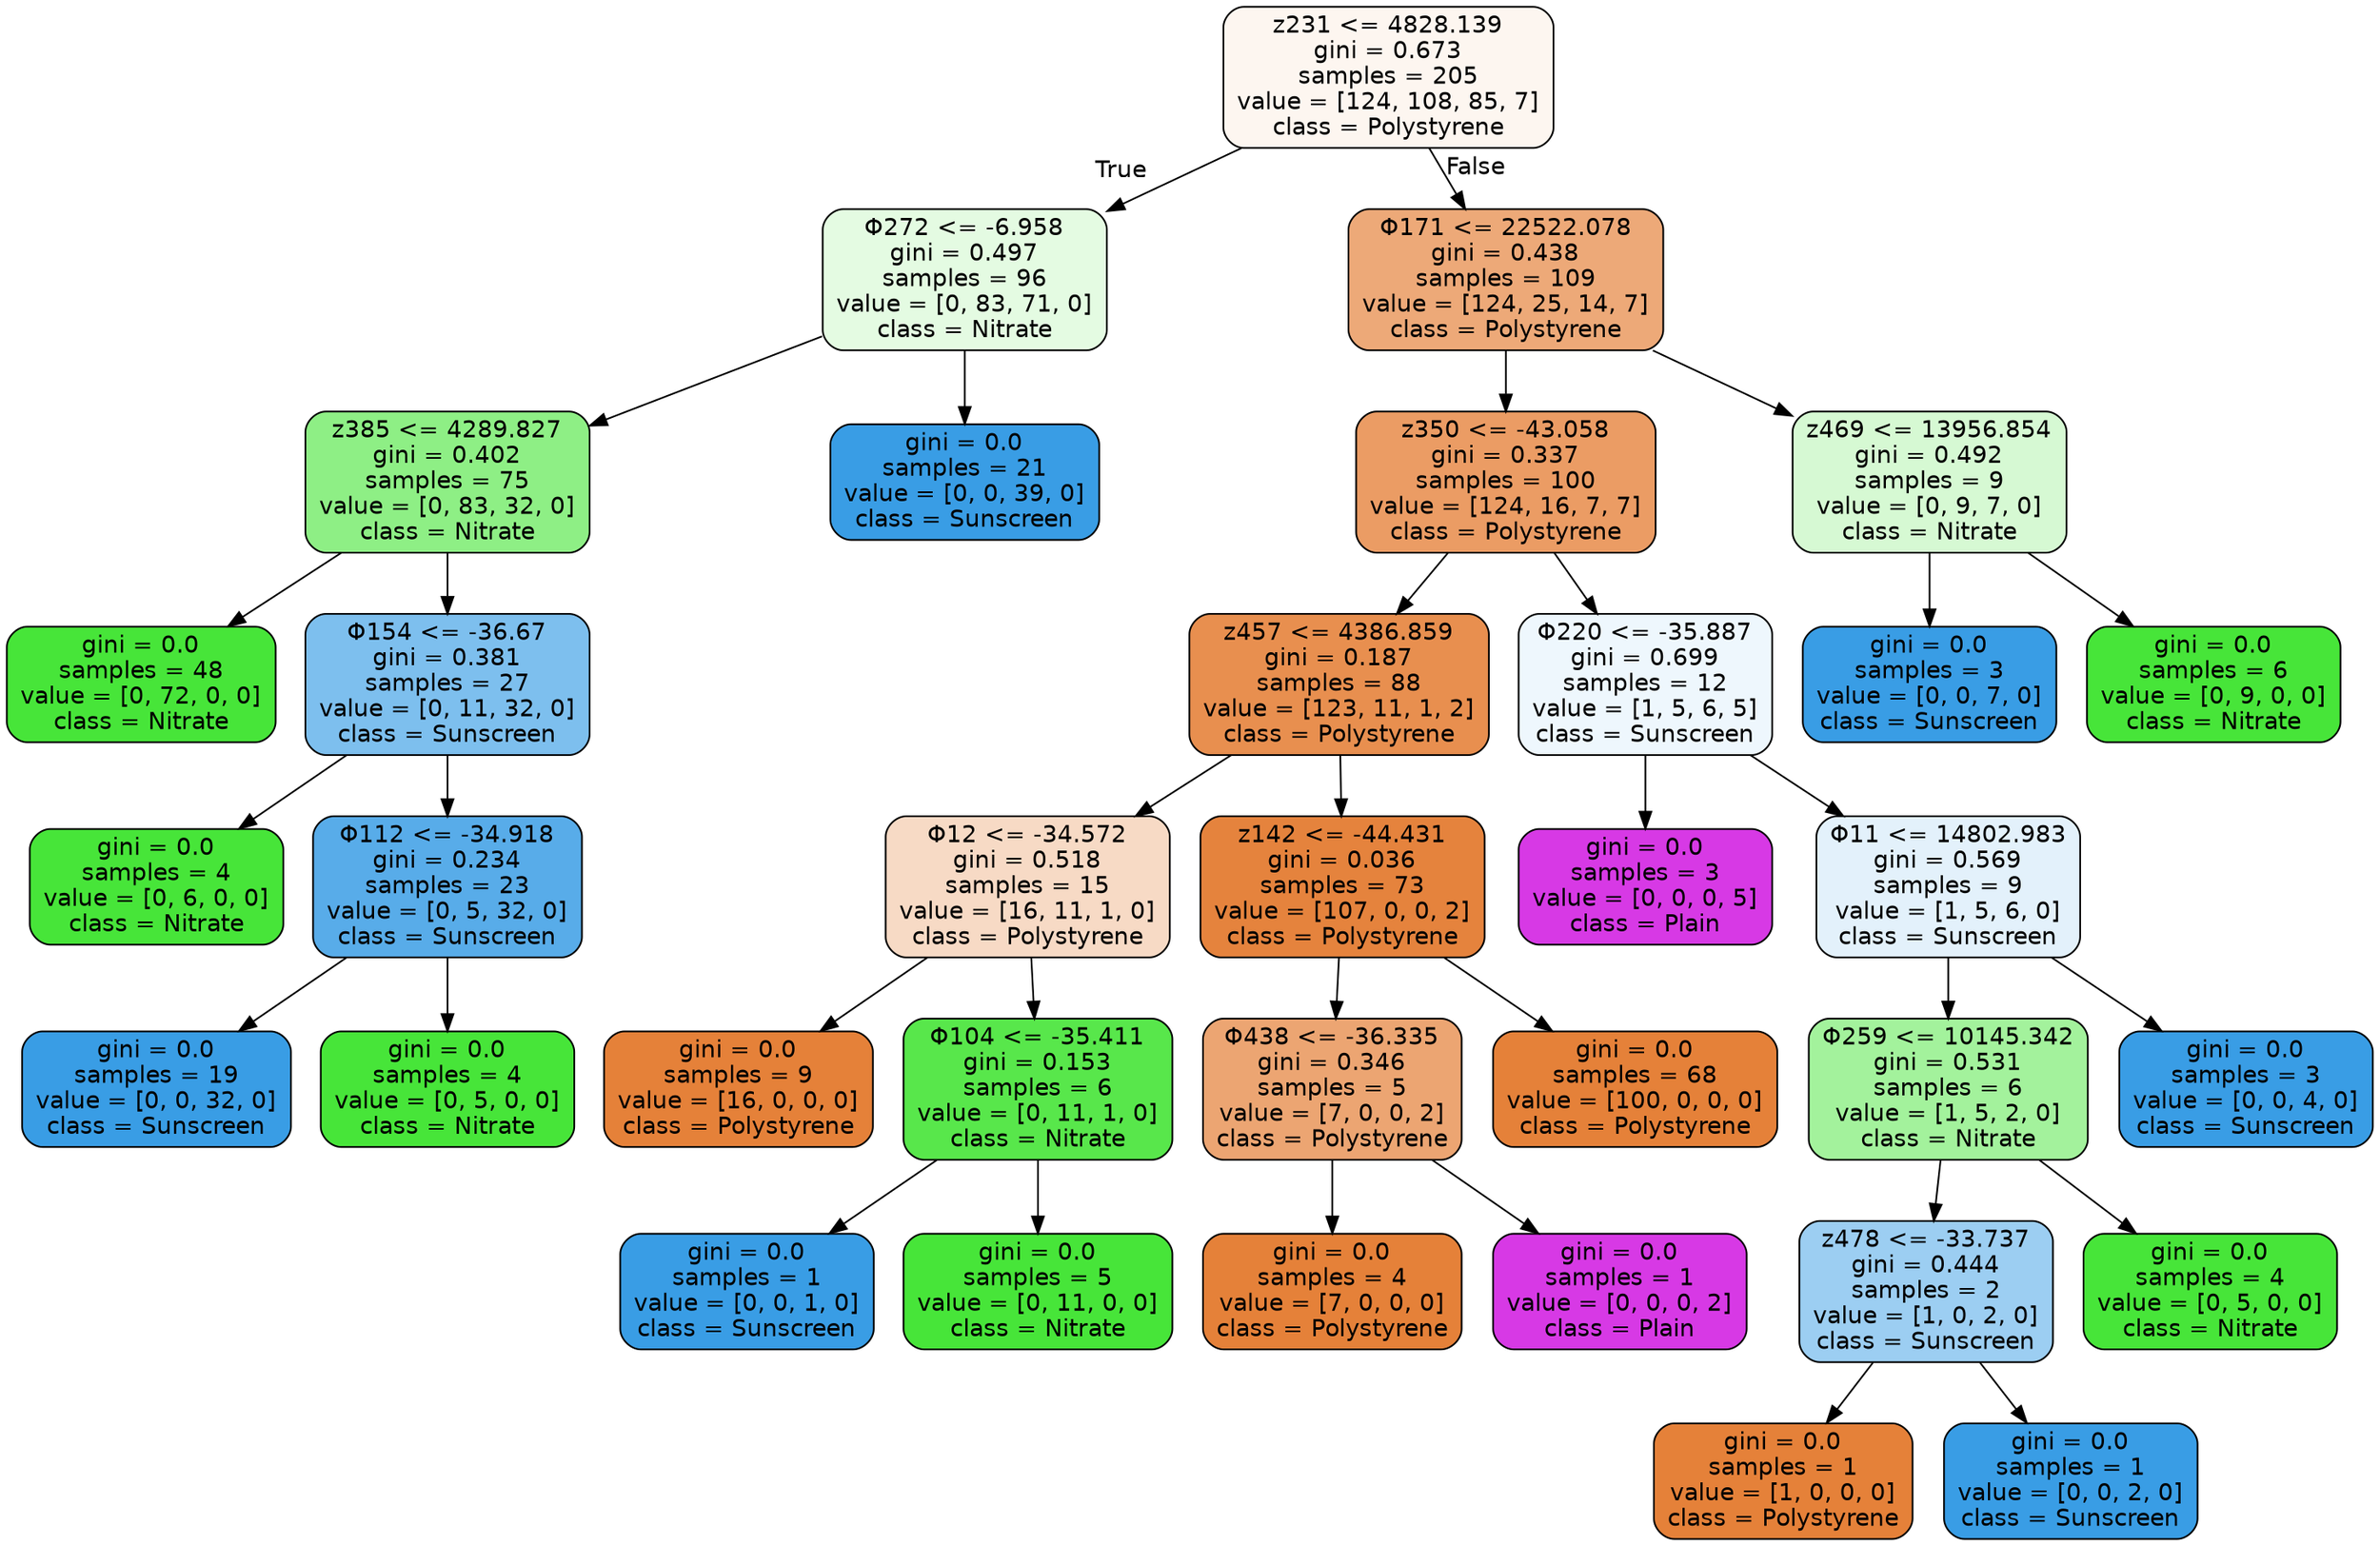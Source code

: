 digraph Tree {
node [shape=box, style="filled, rounded", color="black", fontname="helvetica"] ;
edge [fontname="helvetica"] ;
0 [label="z231 <= 4828.139\ngini = 0.673\nsamples = 205\nvalue = [124, 108, 85, 7]\nclass = Polystyrene", fillcolor="#fdf6f0"] ;
1 [label="Φ272 <= -6.958\ngini = 0.497\nsamples = 96\nvalue = [0, 83, 71, 0]\nclass = Nitrate", fillcolor="#e4fbe2"] ;
0 -> 1 [labeldistance=2.5, labelangle=45, headlabel="True"] ;
2 [label="z385 <= 4289.827\ngini = 0.402\nsamples = 75\nvalue = [0, 83, 32, 0]\nclass = Nitrate", fillcolor="#8eef85"] ;
1 -> 2 ;
3 [label="gini = 0.0\nsamples = 48\nvalue = [0, 72, 0, 0]\nclass = Nitrate", fillcolor="#47e539"] ;
2 -> 3 ;
4 [label="Φ154 <= -36.67\ngini = 0.381\nsamples = 27\nvalue = [0, 11, 32, 0]\nclass = Sunscreen", fillcolor="#7dbfee"] ;
2 -> 4 ;
5 [label="gini = 0.0\nsamples = 4\nvalue = [0, 6, 0, 0]\nclass = Nitrate", fillcolor="#47e539"] ;
4 -> 5 ;
6 [label="Φ112 <= -34.918\ngini = 0.234\nsamples = 23\nvalue = [0, 5, 32, 0]\nclass = Sunscreen", fillcolor="#58ace9"] ;
4 -> 6 ;
7 [label="gini = 0.0\nsamples = 19\nvalue = [0, 0, 32, 0]\nclass = Sunscreen", fillcolor="#399de5"] ;
6 -> 7 ;
8 [label="gini = 0.0\nsamples = 4\nvalue = [0, 5, 0, 0]\nclass = Nitrate", fillcolor="#47e539"] ;
6 -> 8 ;
9 [label="gini = 0.0\nsamples = 21\nvalue = [0, 0, 39, 0]\nclass = Sunscreen", fillcolor="#399de5"] ;
1 -> 9 ;
10 [label="Φ171 <= 22522.078\ngini = 0.438\nsamples = 109\nvalue = [124, 25, 14, 7]\nclass = Polystyrene", fillcolor="#eda978"] ;
0 -> 10 [labeldistance=2.5, labelangle=-45, headlabel="False"] ;
11 [label="z350 <= -43.058\ngini = 0.337\nsamples = 100\nvalue = [124, 16, 7, 7]\nclass = Polystyrene", fillcolor="#eb9c64"] ;
10 -> 11 ;
12 [label="z457 <= 4386.859\ngini = 0.187\nsamples = 88\nvalue = [123, 11, 1, 2]\nclass = Polystyrene", fillcolor="#e88f4f"] ;
11 -> 12 ;
13 [label="Φ12 <= -34.572\ngini = 0.518\nsamples = 15\nvalue = [16, 11, 1, 0]\nclass = Polystyrene", fillcolor="#f7dac5"] ;
12 -> 13 ;
14 [label="gini = 0.0\nsamples = 9\nvalue = [16, 0, 0, 0]\nclass = Polystyrene", fillcolor="#e58139"] ;
13 -> 14 ;
15 [label="Φ104 <= -35.411\ngini = 0.153\nsamples = 6\nvalue = [0, 11, 1, 0]\nclass = Nitrate", fillcolor="#58e74b"] ;
13 -> 15 ;
16 [label="gini = 0.0\nsamples = 1\nvalue = [0, 0, 1, 0]\nclass = Sunscreen", fillcolor="#399de5"] ;
15 -> 16 ;
17 [label="gini = 0.0\nsamples = 5\nvalue = [0, 11, 0, 0]\nclass = Nitrate", fillcolor="#47e539"] ;
15 -> 17 ;
18 [label="z142 <= -44.431\ngini = 0.036\nsamples = 73\nvalue = [107, 0, 0, 2]\nclass = Polystyrene", fillcolor="#e5833d"] ;
12 -> 18 ;
19 [label="Φ438 <= -36.335\ngini = 0.346\nsamples = 5\nvalue = [7, 0, 0, 2]\nclass = Polystyrene", fillcolor="#eca572"] ;
18 -> 19 ;
20 [label="gini = 0.0\nsamples = 4\nvalue = [7, 0, 0, 0]\nclass = Polystyrene", fillcolor="#e58139"] ;
19 -> 20 ;
21 [label="gini = 0.0\nsamples = 1\nvalue = [0, 0, 0, 2]\nclass = Plain", fillcolor="#d739e5"] ;
19 -> 21 ;
22 [label="gini = 0.0\nsamples = 68\nvalue = [100, 0, 0, 0]\nclass = Polystyrene", fillcolor="#e58139"] ;
18 -> 22 ;
23 [label="Φ220 <= -35.887\ngini = 0.699\nsamples = 12\nvalue = [1, 5, 6, 5]\nclass = Sunscreen", fillcolor="#eef7fd"] ;
11 -> 23 ;
24 [label="gini = 0.0\nsamples = 3\nvalue = [0, 0, 0, 5]\nclass = Plain", fillcolor="#d739e5"] ;
23 -> 24 ;
25 [label="Φ11 <= 14802.983\ngini = 0.569\nsamples = 9\nvalue = [1, 5, 6, 0]\nclass = Sunscreen", fillcolor="#e3f1fb"] ;
23 -> 25 ;
26 [label="Φ259 <= 10145.342\ngini = 0.531\nsamples = 6\nvalue = [1, 5, 2, 0]\nclass = Nitrate", fillcolor="#a3f29c"] ;
25 -> 26 ;
27 [label="z478 <= -33.737\ngini = 0.444\nsamples = 2\nvalue = [1, 0, 2, 0]\nclass = Sunscreen", fillcolor="#9ccef2"] ;
26 -> 27 ;
28 [label="gini = 0.0\nsamples = 1\nvalue = [1, 0, 0, 0]\nclass = Polystyrene", fillcolor="#e58139"] ;
27 -> 28 ;
29 [label="gini = 0.0\nsamples = 1\nvalue = [0, 0, 2, 0]\nclass = Sunscreen", fillcolor="#399de5"] ;
27 -> 29 ;
30 [label="gini = 0.0\nsamples = 4\nvalue = [0, 5, 0, 0]\nclass = Nitrate", fillcolor="#47e539"] ;
26 -> 30 ;
31 [label="gini = 0.0\nsamples = 3\nvalue = [0, 0, 4, 0]\nclass = Sunscreen", fillcolor="#399de5"] ;
25 -> 31 ;
32 [label="z469 <= 13956.854\ngini = 0.492\nsamples = 9\nvalue = [0, 9, 7, 0]\nclass = Nitrate", fillcolor="#d6f9d3"] ;
10 -> 32 ;
33 [label="gini = 0.0\nsamples = 3\nvalue = [0, 0, 7, 0]\nclass = Sunscreen", fillcolor="#399de5"] ;
32 -> 33 ;
34 [label="gini = 0.0\nsamples = 6\nvalue = [0, 9, 0, 0]\nclass = Nitrate", fillcolor="#47e539"] ;
32 -> 34 ;
}